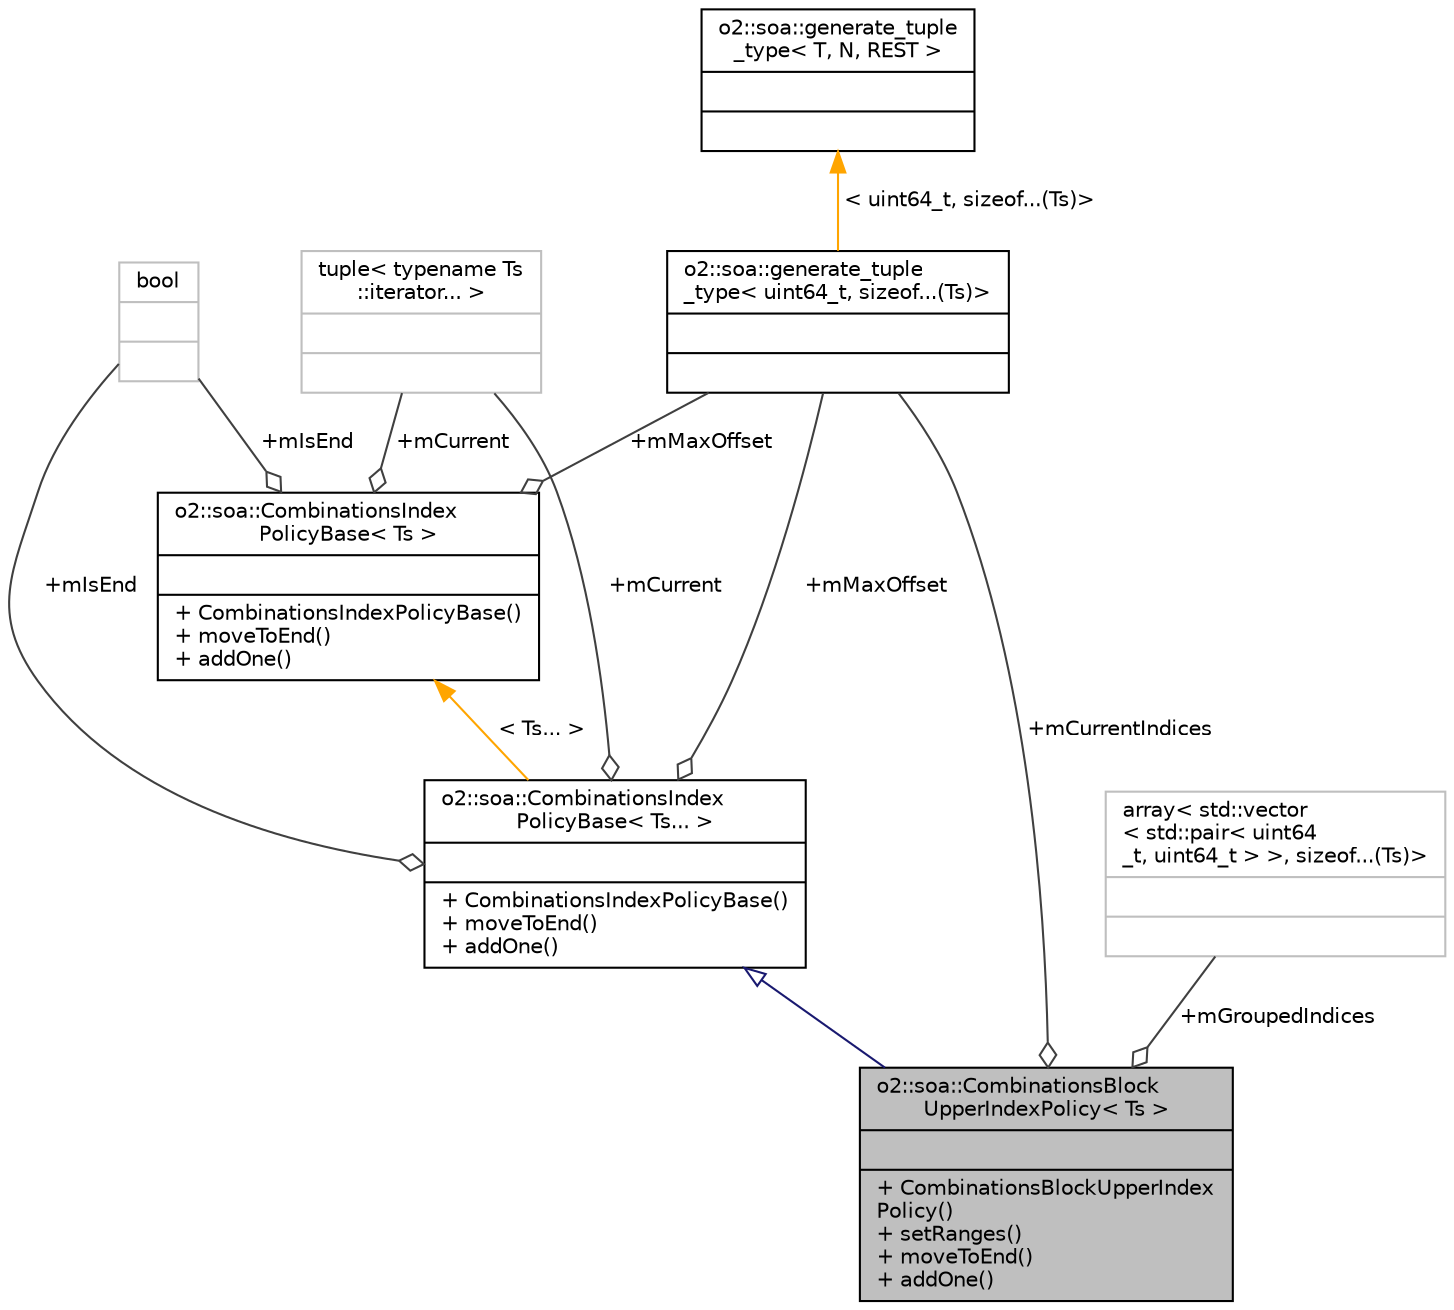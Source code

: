 digraph "o2::soa::CombinationsBlockUpperIndexPolicy&lt; Ts &gt;"
{
 // INTERACTIVE_SVG=YES
  bgcolor="transparent";
  edge [fontname="Helvetica",fontsize="10",labelfontname="Helvetica",labelfontsize="10"];
  node [fontname="Helvetica",fontsize="10",shape=record];
  Node3 [label="{o2::soa::CombinationsBlock\lUpperIndexPolicy\< Ts \>\n||+ CombinationsBlockUpperIndex\lPolicy()\l+ setRanges()\l+ moveToEnd()\l+ addOne()\l}",height=0.2,width=0.4,color="black", fillcolor="grey75", style="filled", fontcolor="black"];
  Node4 -> Node3 [dir="back",color="midnightblue",fontsize="10",style="solid",arrowtail="onormal",fontname="Helvetica"];
  Node4 [label="{o2::soa::CombinationsIndex\lPolicyBase\< Ts... \>\n||+ CombinationsIndexPolicyBase()\l+ moveToEnd()\l+ addOne()\l}",height=0.2,width=0.4,color="black",URL="$de/dac/structo2_1_1soa_1_1CombinationsIndexPolicyBase.html"];
  Node5 -> Node4 [color="grey25",fontsize="10",style="solid",label=" +mMaxOffset" ,arrowhead="odiamond",fontname="Helvetica"];
  Node5 [label="{o2::soa::generate_tuple\l_type\< uint64_t, sizeof...(Ts)\>\n||}",height=0.2,width=0.4,color="black",URL="$d7/d86/structo2_1_1soa_1_1generate__tuple__type.html"];
  Node6 -> Node5 [dir="back",color="orange",fontsize="10",style="solid",label=" \< uint64_t, sizeof...(Ts)\>" ,fontname="Helvetica"];
  Node6 [label="{o2::soa::generate_tuple\l_type\< T, N, REST \>\n||}",height=0.2,width=0.4,color="black",URL="$d7/d86/structo2_1_1soa_1_1generate__tuple__type.html"];
  Node7 -> Node4 [color="grey25",fontsize="10",style="solid",label=" +mCurrent" ,arrowhead="odiamond",fontname="Helvetica"];
  Node7 [label="{tuple\< typename Ts\l::iterator... \>\n||}",height=0.2,width=0.4,color="grey75"];
  Node8 -> Node4 [color="grey25",fontsize="10",style="solid",label=" +mIsEnd" ,arrowhead="odiamond",fontname="Helvetica"];
  Node8 [label="{bool\n||}",height=0.2,width=0.4,color="grey75"];
  Node9 -> Node4 [dir="back",color="orange",fontsize="10",style="solid",label=" \< Ts... \>" ,fontname="Helvetica"];
  Node9 [label="{o2::soa::CombinationsIndex\lPolicyBase\< Ts \>\n||+ CombinationsIndexPolicyBase()\l+ moveToEnd()\l+ addOne()\l}",height=0.2,width=0.4,color="black",URL="$de/dac/structo2_1_1soa_1_1CombinationsIndexPolicyBase.html"];
  Node5 -> Node9 [color="grey25",fontsize="10",style="solid",label=" +mMaxOffset" ,arrowhead="odiamond",fontname="Helvetica"];
  Node7 -> Node9 [color="grey25",fontsize="10",style="solid",label=" +mCurrent" ,arrowhead="odiamond",fontname="Helvetica"];
  Node8 -> Node9 [color="grey25",fontsize="10",style="solid",label=" +mIsEnd" ,arrowhead="odiamond",fontname="Helvetica"];
  Node5 -> Node3 [color="grey25",fontsize="10",style="solid",label=" +mCurrentIndices" ,arrowhead="odiamond",fontname="Helvetica"];
  Node10 -> Node3 [color="grey25",fontsize="10",style="solid",label=" +mGroupedIndices" ,arrowhead="odiamond",fontname="Helvetica"];
  Node10 [label="{array\< std::vector\l\< std::pair\< uint64\l_t, uint64_t \> \>, sizeof...(Ts)\>\n||}",height=0.2,width=0.4,color="grey75"];
}
